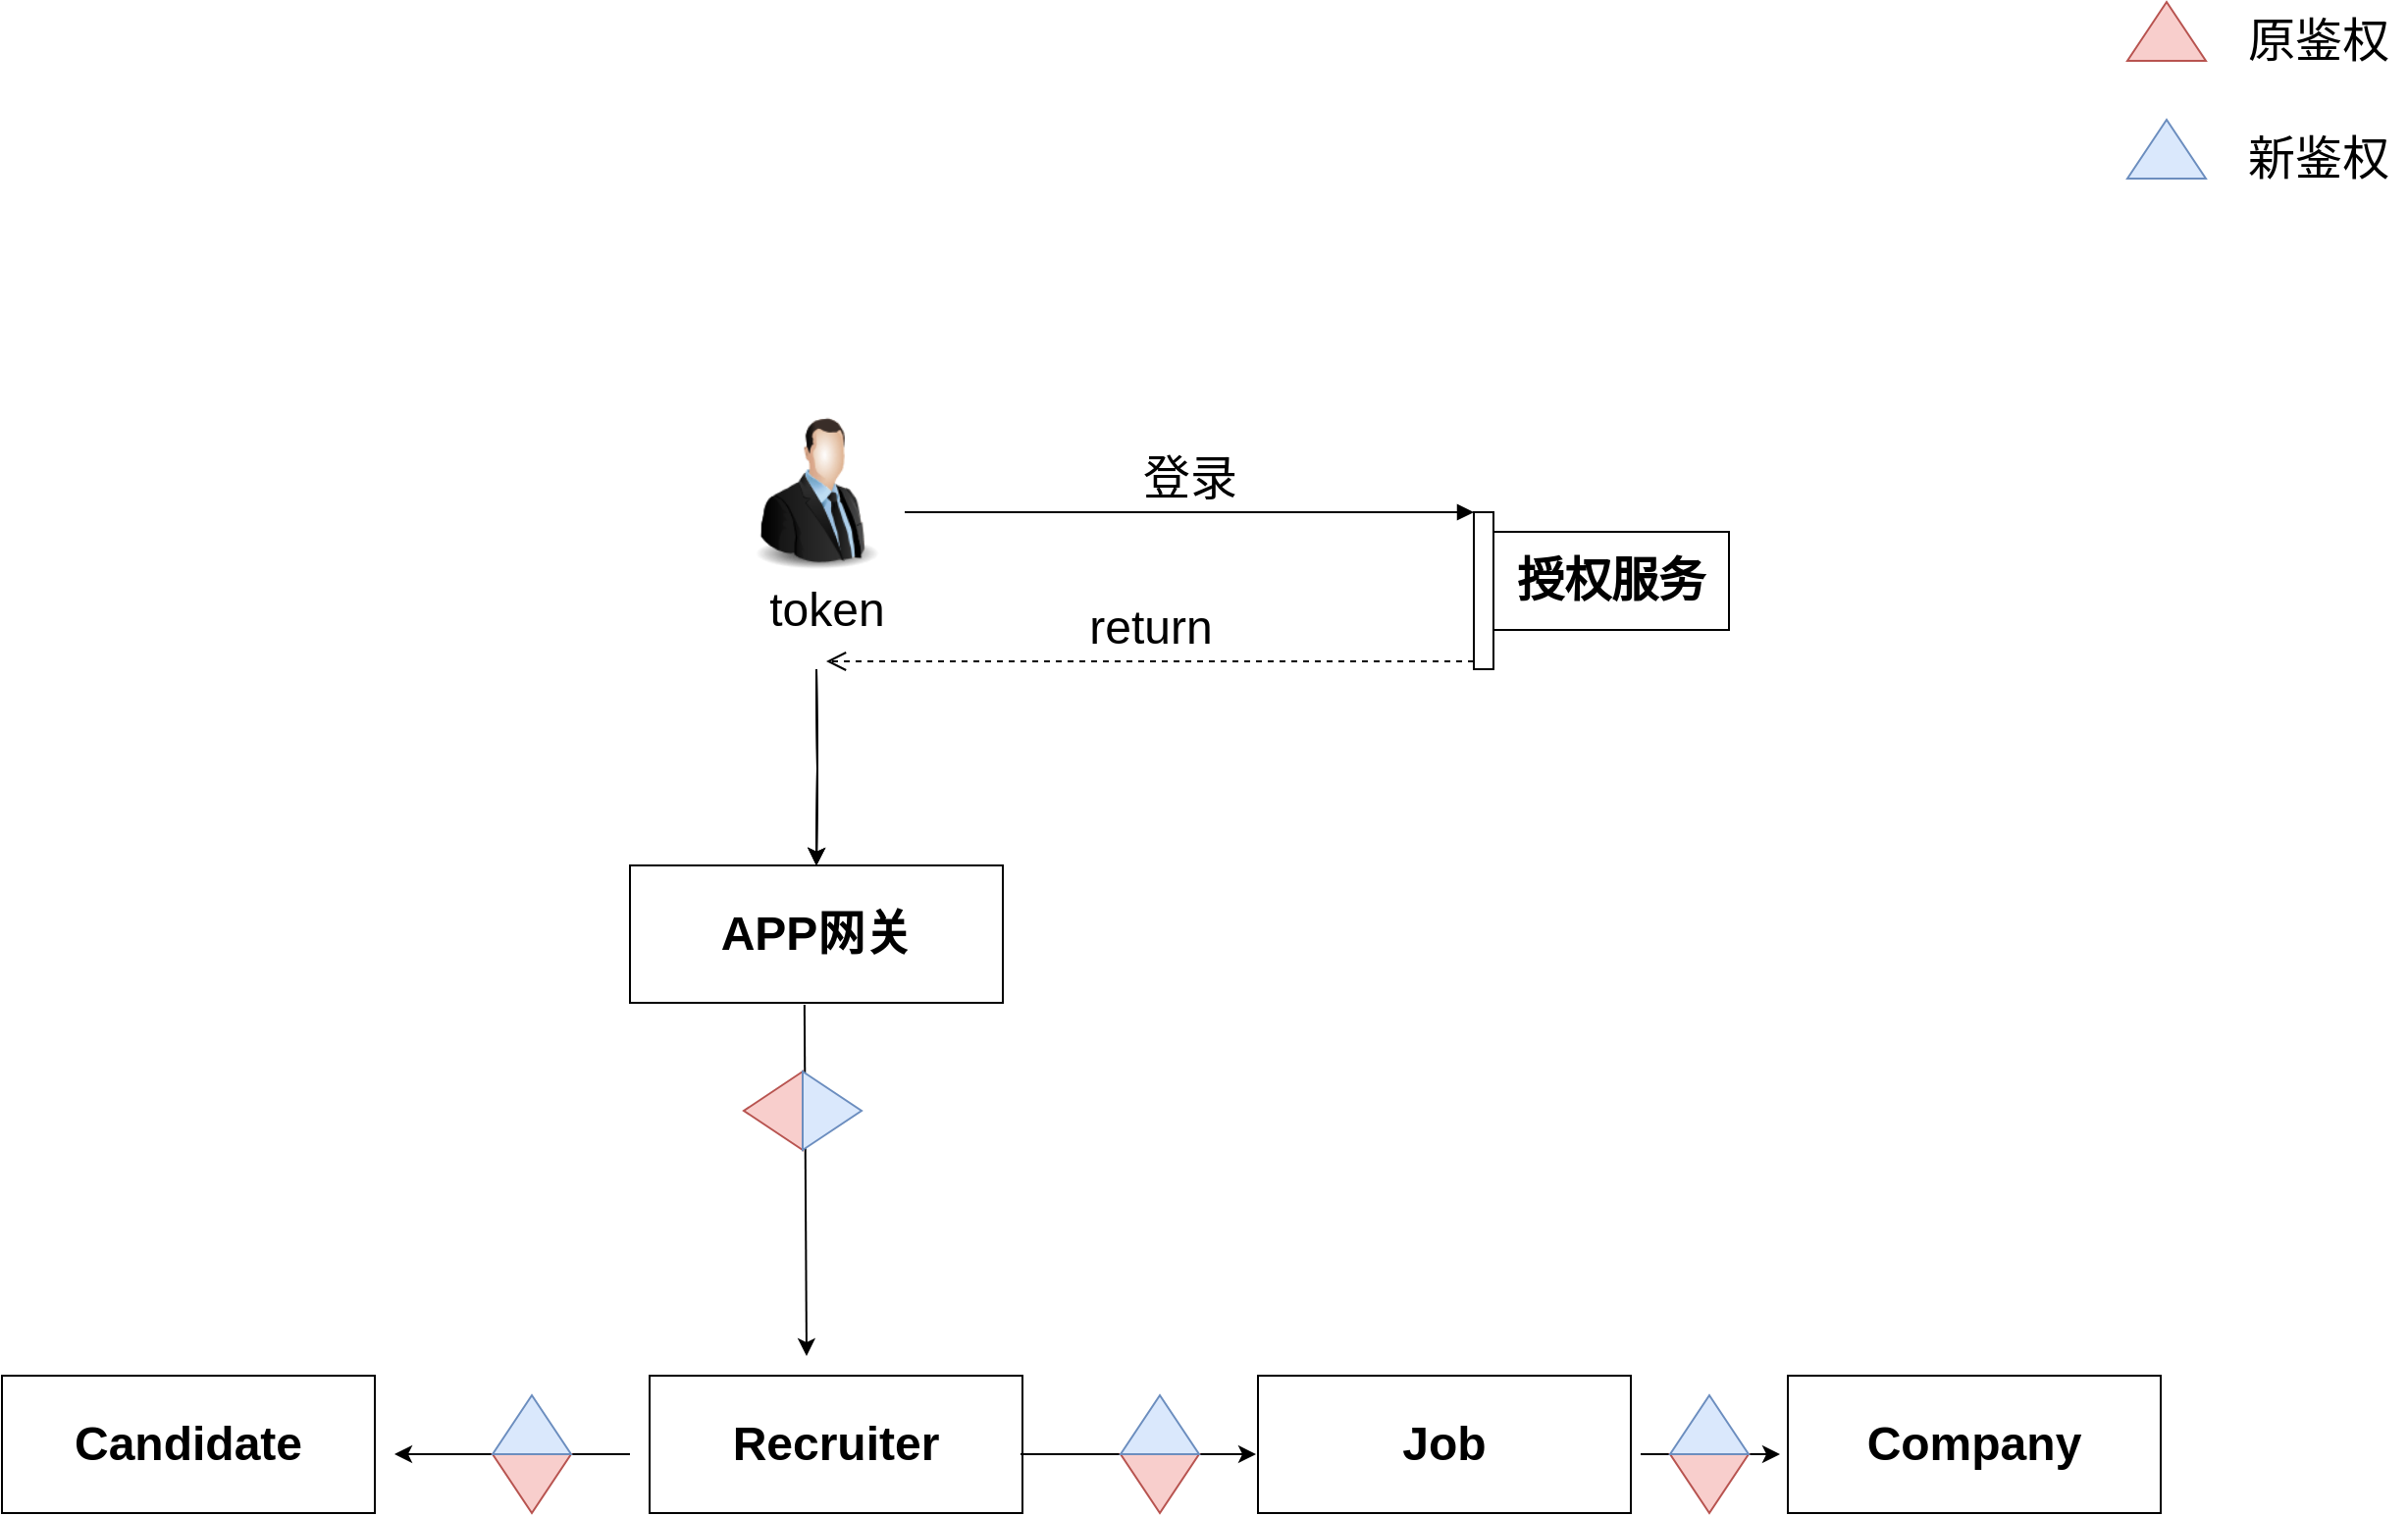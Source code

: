 <mxfile version="15.7.4" type="github">
  <diagram id="xxwV39Ua2WD0U56Hqpws" name="Page-1">
    <mxGraphModel dx="2066" dy="2300" grid="1" gridSize="10" guides="1" tooltips="1" connect="1" arrows="1" fold="1" page="1" pageScale="1" pageWidth="827" pageHeight="1169" math="0" shadow="0">
      <root>
        <mxCell id="0" />
        <mxCell id="1" parent="0" />
        <mxCell id="VseX3h2NeKiF3vsX8Dy--5" value="&lt;font style=&quot;font-size: 24px&quot;&gt;&lt;b&gt;Candidate&lt;/b&gt;&lt;/font&gt;" style="rounded=0;whiteSpace=wrap;html=1;" vertex="1" parent="1">
          <mxGeometry x="60" y="320" width="190" height="70" as="geometry" />
        </mxCell>
        <mxCell id="VseX3h2NeKiF3vsX8Dy--34" value="" style="edgeStyle=orthogonalEdgeStyle;rounded=0;orthogonalLoop=1;jettySize=auto;html=1;fontSize=24;" edge="1" parent="1" target="VseX3h2NeKiF3vsX8Dy--22">
          <mxGeometry relative="1" as="geometry">
            <mxPoint x="475" y="-40" as="sourcePoint" />
          </mxGeometry>
        </mxCell>
        <mxCell id="VseX3h2NeKiF3vsX8Dy--36" value="" style="edgeStyle=orthogonalEdgeStyle;rounded=0;orthogonalLoop=1;jettySize=auto;html=1;fontSize=24;" edge="1" parent="1" target="VseX3h2NeKiF3vsX8Dy--22">
          <mxGeometry relative="1" as="geometry">
            <mxPoint x="475" y="-40" as="sourcePoint" />
          </mxGeometry>
        </mxCell>
        <mxCell id="VseX3h2NeKiF3vsX8Dy--37" value="" style="edgeStyle=orthogonalEdgeStyle;rounded=0;orthogonalLoop=1;jettySize=auto;html=1;fontSize=24;" edge="1" parent="1" target="VseX3h2NeKiF3vsX8Dy--22">
          <mxGeometry relative="1" as="geometry">
            <mxPoint x="475" y="-40" as="sourcePoint" />
          </mxGeometry>
        </mxCell>
        <mxCell id="VseX3h2NeKiF3vsX8Dy--19" value="&lt;font style=&quot;font-size: 24px&quot;&gt;&lt;b&gt;Recruiter&lt;/b&gt;&lt;/font&gt;" style="rounded=0;whiteSpace=wrap;html=1;" vertex="1" parent="1">
          <mxGeometry x="390" y="320" width="190" height="70" as="geometry" />
        </mxCell>
        <mxCell id="VseX3h2NeKiF3vsX8Dy--20" value="&lt;font style=&quot;font-size: 24px&quot;&gt;&lt;b&gt;Job&lt;/b&gt;&lt;/font&gt;" style="rounded=0;whiteSpace=wrap;html=1;" vertex="1" parent="1">
          <mxGeometry x="700" y="320" width="190" height="70" as="geometry" />
        </mxCell>
        <mxCell id="VseX3h2NeKiF3vsX8Dy--21" value="&lt;font style=&quot;font-size: 24px&quot;&gt;&lt;b&gt;Company&lt;/b&gt;&lt;/font&gt;" style="rounded=0;whiteSpace=wrap;html=1;" vertex="1" parent="1">
          <mxGeometry x="970" y="320" width="190" height="70" as="geometry" />
        </mxCell>
        <mxCell id="VseX3h2NeKiF3vsX8Dy--22" value="&lt;span style=&quot;font-size: 24px&quot;&gt;&lt;b&gt;APP网关&lt;/b&gt;&lt;/span&gt;" style="rounded=0;whiteSpace=wrap;html=1;" vertex="1" parent="1">
          <mxGeometry x="380" y="60" width="190" height="70" as="geometry" />
        </mxCell>
        <mxCell id="VseX3h2NeKiF3vsX8Dy--25" value="" style="endArrow=classic;html=1;rounded=0;fontSize=24;exitX=0.468;exitY=1.014;exitDx=0;exitDy=0;exitPerimeter=0;" edge="1" parent="1" source="VseX3h2NeKiF3vsX8Dy--22">
          <mxGeometry width="50" height="50" relative="1" as="geometry">
            <mxPoint x="470" y="140" as="sourcePoint" />
            <mxPoint x="470" y="310" as="targetPoint" />
          </mxGeometry>
        </mxCell>
        <mxCell id="VseX3h2NeKiF3vsX8Dy--29" value="" style="endArrow=classic;html=1;rounded=0;fontSize=24;" edge="1" parent="1">
          <mxGeometry width="50" height="50" relative="1" as="geometry">
            <mxPoint x="380" y="360" as="sourcePoint" />
            <mxPoint x="260" y="360" as="targetPoint" />
          </mxGeometry>
        </mxCell>
        <mxCell id="VseX3h2NeKiF3vsX8Dy--30" value="" style="endArrow=classic;html=1;rounded=0;fontSize=24;" edge="1" parent="1">
          <mxGeometry width="50" height="50" relative="1" as="geometry">
            <mxPoint x="579" y="360" as="sourcePoint" />
            <mxPoint x="699" y="360" as="targetPoint" />
          </mxGeometry>
        </mxCell>
        <mxCell id="VseX3h2NeKiF3vsX8Dy--31" value="" style="endArrow=classic;html=1;rounded=0;fontSize=24;" edge="1" parent="1">
          <mxGeometry width="50" height="50" relative="1" as="geometry">
            <mxPoint x="895" y="360" as="sourcePoint" />
            <mxPoint x="966" y="360" as="targetPoint" />
          </mxGeometry>
        </mxCell>
        <mxCell id="VseX3h2NeKiF3vsX8Dy--41" value="" style="triangle;whiteSpace=wrap;html=1;fontSize=24;direction=west;fillColor=#f8cecc;strokeColor=#b85450;" vertex="1" parent="1">
          <mxGeometry x="438" y="165" width="30" height="40" as="geometry" />
        </mxCell>
        <mxCell id="VseX3h2NeKiF3vsX8Dy--42" value="" style="triangle;whiteSpace=wrap;html=1;fontSize=24;direction=east;fillColor=#dae8fc;strokeColor=#6c8ebf;" vertex="1" parent="1">
          <mxGeometry x="468" y="165" width="30" height="40" as="geometry" />
        </mxCell>
        <mxCell id="VseX3h2NeKiF3vsX8Dy--43" value="" style="triangle;whiteSpace=wrap;html=1;fontSize=24;direction=south;fillColor=#f8cecc;strokeColor=#b85450;" vertex="1" parent="1">
          <mxGeometry x="310" y="360" width="40" height="30" as="geometry" />
        </mxCell>
        <mxCell id="VseX3h2NeKiF3vsX8Dy--44" value="" style="triangle;whiteSpace=wrap;html=1;fontSize=24;direction=north;fillColor=#dae8fc;strokeColor=#6c8ebf;" vertex="1" parent="1">
          <mxGeometry x="310" y="330" width="40" height="30" as="geometry" />
        </mxCell>
        <mxCell id="VseX3h2NeKiF3vsX8Dy--45" value="" style="triangle;whiteSpace=wrap;html=1;fontSize=24;direction=south;fillColor=#f8cecc;strokeColor=#b85450;" vertex="1" parent="1">
          <mxGeometry x="630" y="360" width="40" height="30" as="geometry" />
        </mxCell>
        <mxCell id="VseX3h2NeKiF3vsX8Dy--46" value="" style="triangle;whiteSpace=wrap;html=1;fontSize=24;direction=north;fillColor=#dae8fc;strokeColor=#6c8ebf;" vertex="1" parent="1">
          <mxGeometry x="630" y="330" width="40" height="30" as="geometry" />
        </mxCell>
        <mxCell id="VseX3h2NeKiF3vsX8Dy--47" value="" style="triangle;whiteSpace=wrap;html=1;fontSize=24;direction=south;fillColor=#f8cecc;strokeColor=#b85450;" vertex="1" parent="1">
          <mxGeometry x="910" y="360" width="40" height="30" as="geometry" />
        </mxCell>
        <mxCell id="VseX3h2NeKiF3vsX8Dy--48" value="" style="triangle;whiteSpace=wrap;html=1;fontSize=24;direction=north;fillColor=#dae8fc;strokeColor=#6c8ebf;" vertex="1" parent="1">
          <mxGeometry x="910" y="330" width="40" height="30" as="geometry" />
        </mxCell>
        <mxCell id="VseX3h2NeKiF3vsX8Dy--50" value="&lt;span style=&quot;font-size: 24px&quot;&gt;&lt;b&gt;授权服务&lt;/b&gt;&lt;/span&gt;" style="rounded=0;whiteSpace=wrap;html=1;" vertex="1" parent="1">
          <mxGeometry x="820" y="-110" width="120" height="50" as="geometry" />
        </mxCell>
        <mxCell id="VseX3h2NeKiF3vsX8Dy--51" value="" style="image;html=1;image=img/lib/clip_art/people/Suit_Man_128x128.png;fontSize=24;" vertex="1" parent="1">
          <mxGeometry x="435" y="-170" width="80" height="80" as="geometry" />
        </mxCell>
        <mxCell id="VseX3h2NeKiF3vsX8Dy--52" value="" style="html=1;points=[];perimeter=orthogonalPerimeter;fontSize=24;" vertex="1" parent="1">
          <mxGeometry x="810" y="-120" width="10" height="80" as="geometry" />
        </mxCell>
        <mxCell id="VseX3h2NeKiF3vsX8Dy--53" value="登录" style="html=1;verticalAlign=bottom;endArrow=block;entryX=0;entryY=0;rounded=0;fontSize=24;" edge="1" target="VseX3h2NeKiF3vsX8Dy--52" parent="1">
          <mxGeometry relative="1" as="geometry">
            <mxPoint x="520" y="-120" as="sourcePoint" />
          </mxGeometry>
        </mxCell>
        <mxCell id="VseX3h2NeKiF3vsX8Dy--54" value="return" style="html=1;verticalAlign=bottom;endArrow=open;dashed=1;endSize=8;rounded=0;fontSize=24;" edge="1" source="VseX3h2NeKiF3vsX8Dy--52" parent="1">
          <mxGeometry relative="1" as="geometry">
            <mxPoint x="480" y="-44" as="targetPoint" />
          </mxGeometry>
        </mxCell>
        <mxCell id="VseX3h2NeKiF3vsX8Dy--55" value="token" style="text;html=1;align=center;verticalAlign=middle;resizable=0;points=[];autosize=1;strokeColor=none;fillColor=none;fontSize=24;" vertex="1" parent="1">
          <mxGeometry x="445" y="-85" width="70" height="30" as="geometry" />
        </mxCell>
        <mxCell id="VseX3h2NeKiF3vsX8Dy--56" value="" style="triangle;whiteSpace=wrap;html=1;fontSize=24;direction=north;fillColor=#f8cecc;strokeColor=#b85450;" vertex="1" parent="1">
          <mxGeometry x="1143" y="-380" width="40" height="30" as="geometry" />
        </mxCell>
        <mxCell id="VseX3h2NeKiF3vsX8Dy--57" value="" style="triangle;whiteSpace=wrap;html=1;fontSize=24;direction=north;fillColor=#dae8fc;strokeColor=#6c8ebf;" vertex="1" parent="1">
          <mxGeometry x="1143" y="-320" width="40" height="30" as="geometry" />
        </mxCell>
        <mxCell id="VseX3h2NeKiF3vsX8Dy--58" value="原鉴权" style="text;html=1;align=center;verticalAlign=middle;resizable=0;points=[];autosize=1;strokeColor=none;fillColor=none;fontSize=24;" vertex="1" parent="1">
          <mxGeometry x="1195" y="-375" width="90" height="30" as="geometry" />
        </mxCell>
        <mxCell id="VseX3h2NeKiF3vsX8Dy--59" value="新鉴权" style="text;html=1;align=center;verticalAlign=middle;resizable=0;points=[];autosize=1;strokeColor=none;fillColor=none;fontSize=24;" vertex="1" parent="1">
          <mxGeometry x="1195" y="-315" width="90" height="30" as="geometry" />
        </mxCell>
      </root>
    </mxGraphModel>
  </diagram>
</mxfile>
